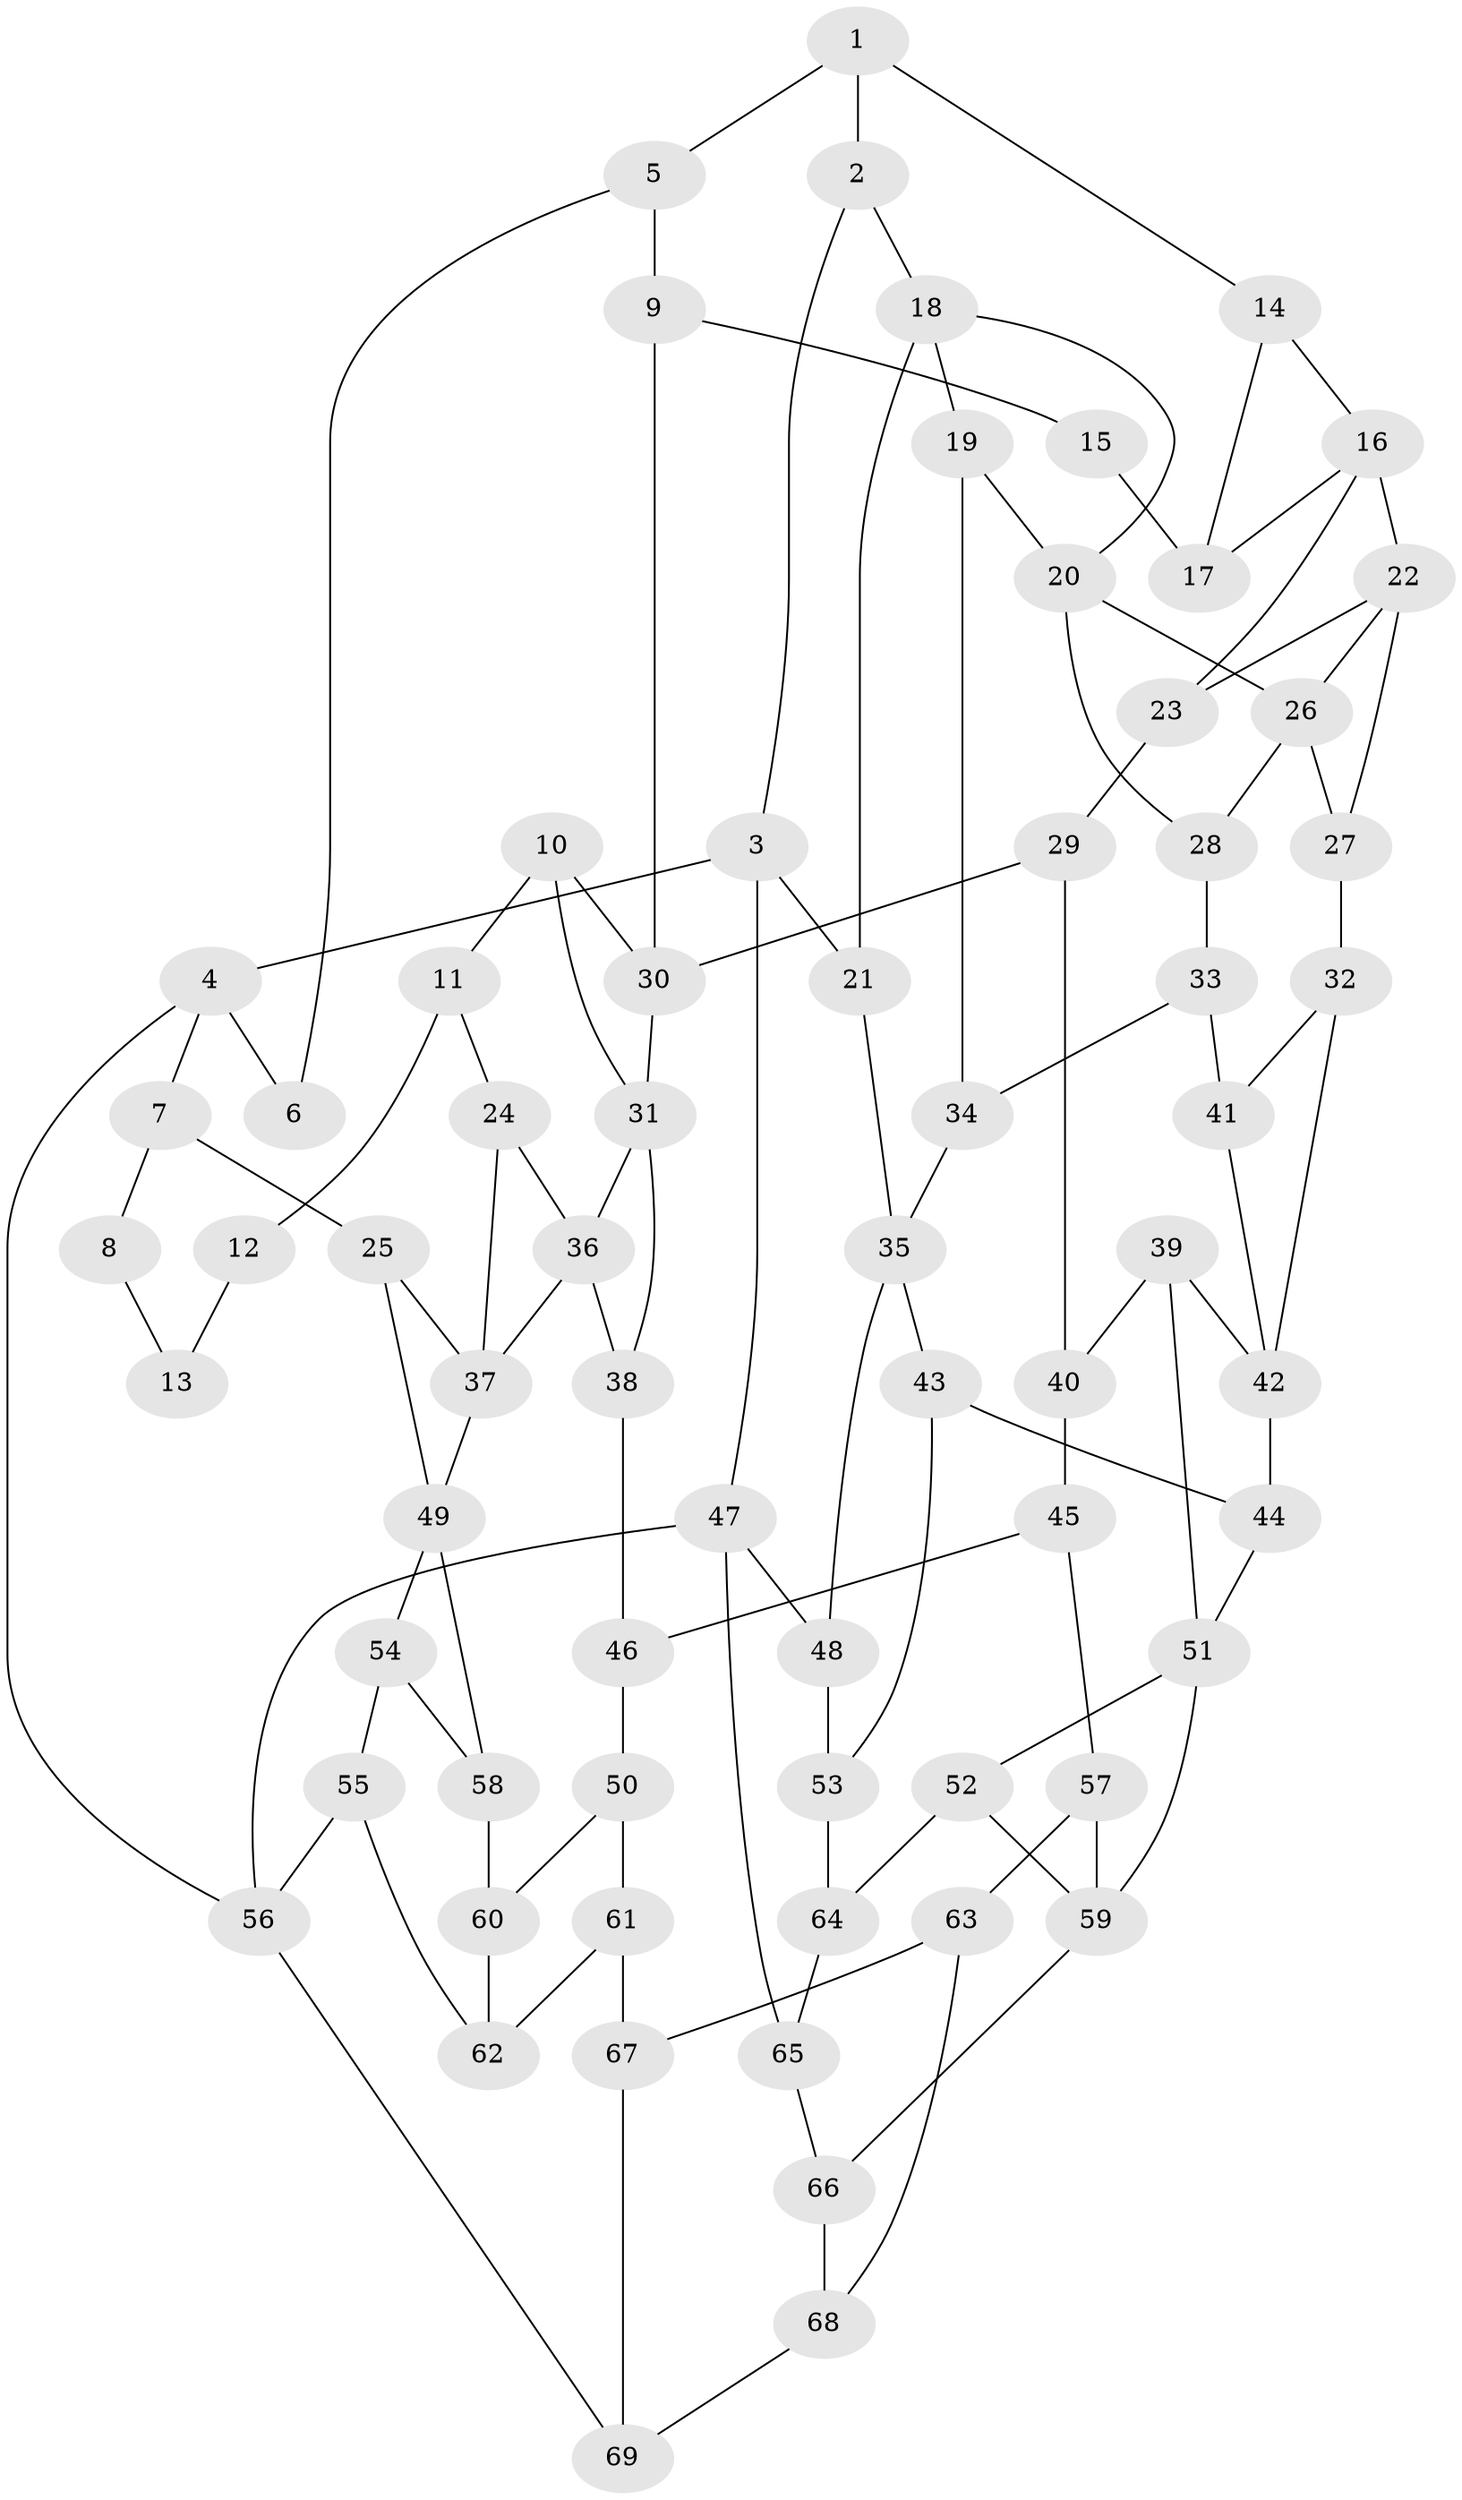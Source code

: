 // original degree distribution, {3: 0.02040816326530612, 4: 0.2653061224489796, 5: 0.46938775510204084, 6: 0.24489795918367346}
// Generated by graph-tools (version 1.1) at 2025/38/03/04/25 23:38:28]
// undirected, 69 vertices, 110 edges
graph export_dot {
  node [color=gray90,style=filled];
  1;
  2;
  3;
  4;
  5;
  6;
  7;
  8;
  9;
  10;
  11;
  12;
  13;
  14;
  15;
  16;
  17;
  18;
  19;
  20;
  21;
  22;
  23;
  24;
  25;
  26;
  27;
  28;
  29;
  30;
  31;
  32;
  33;
  34;
  35;
  36;
  37;
  38;
  39;
  40;
  41;
  42;
  43;
  44;
  45;
  46;
  47;
  48;
  49;
  50;
  51;
  52;
  53;
  54;
  55;
  56;
  57;
  58;
  59;
  60;
  61;
  62;
  63;
  64;
  65;
  66;
  67;
  68;
  69;
  1 -- 2 [weight=1.0];
  1 -- 5 [weight=1.0];
  1 -- 14 [weight=1.0];
  2 -- 3 [weight=1.0];
  2 -- 18 [weight=1.0];
  3 -- 4 [weight=1.0];
  3 -- 21 [weight=1.0];
  3 -- 47 [weight=1.0];
  4 -- 6 [weight=1.0];
  4 -- 7 [weight=1.0];
  4 -- 56 [weight=1.0];
  5 -- 6 [weight=1.0];
  5 -- 9 [weight=1.0];
  7 -- 8 [weight=1.0];
  7 -- 25 [weight=1.0];
  8 -- 13 [weight=2.0];
  9 -- 15 [weight=1.0];
  9 -- 30 [weight=1.0];
  10 -- 11 [weight=1.0];
  10 -- 30 [weight=1.0];
  10 -- 31 [weight=1.0];
  11 -- 12 [weight=1.0];
  11 -- 24 [weight=1.0];
  12 -- 13 [weight=2.0];
  14 -- 16 [weight=1.0];
  14 -- 17 [weight=1.0];
  15 -- 17 [weight=2.0];
  16 -- 17 [weight=1.0];
  16 -- 22 [weight=1.0];
  16 -- 23 [weight=1.0];
  18 -- 19 [weight=1.0];
  18 -- 20 [weight=1.0];
  18 -- 21 [weight=1.0];
  19 -- 20 [weight=1.0];
  19 -- 34 [weight=1.0];
  20 -- 26 [weight=1.0];
  20 -- 28 [weight=1.0];
  21 -- 35 [weight=1.0];
  22 -- 23 [weight=1.0];
  22 -- 26 [weight=1.0];
  22 -- 27 [weight=1.0];
  23 -- 29 [weight=1.0];
  24 -- 36 [weight=1.0];
  24 -- 37 [weight=1.0];
  25 -- 37 [weight=1.0];
  25 -- 49 [weight=1.0];
  26 -- 27 [weight=1.0];
  26 -- 28 [weight=1.0];
  27 -- 32 [weight=1.0];
  28 -- 33 [weight=1.0];
  29 -- 30 [weight=1.0];
  29 -- 40 [weight=1.0];
  30 -- 31 [weight=1.0];
  31 -- 36 [weight=1.0];
  31 -- 38 [weight=1.0];
  32 -- 41 [weight=1.0];
  32 -- 42 [weight=1.0];
  33 -- 34 [weight=1.0];
  33 -- 41 [weight=2.0];
  34 -- 35 [weight=1.0];
  35 -- 43 [weight=1.0];
  35 -- 48 [weight=1.0];
  36 -- 37 [weight=1.0];
  36 -- 38 [weight=1.0];
  37 -- 49 [weight=1.0];
  38 -- 46 [weight=1.0];
  39 -- 40 [weight=1.0];
  39 -- 42 [weight=1.0];
  39 -- 51 [weight=1.0];
  40 -- 45 [weight=1.0];
  41 -- 42 [weight=1.0];
  42 -- 44 [weight=1.0];
  43 -- 44 [weight=1.0];
  43 -- 53 [weight=1.0];
  44 -- 51 [weight=1.0];
  45 -- 46 [weight=1.0];
  45 -- 57 [weight=1.0];
  46 -- 50 [weight=1.0];
  47 -- 48 [weight=1.0];
  47 -- 56 [weight=1.0];
  47 -- 65 [weight=1.0];
  48 -- 53 [weight=1.0];
  49 -- 54 [weight=1.0];
  49 -- 58 [weight=1.0];
  50 -- 60 [weight=1.0];
  50 -- 61 [weight=1.0];
  51 -- 52 [weight=1.0];
  51 -- 59 [weight=1.0];
  52 -- 59 [weight=1.0];
  52 -- 64 [weight=1.0];
  53 -- 64 [weight=2.0];
  54 -- 55 [weight=1.0];
  54 -- 58 [weight=1.0];
  55 -- 56 [weight=1.0];
  55 -- 62 [weight=1.0];
  56 -- 69 [weight=1.0];
  57 -- 59 [weight=1.0];
  57 -- 63 [weight=1.0];
  58 -- 60 [weight=2.0];
  59 -- 66 [weight=1.0];
  60 -- 62 [weight=1.0];
  61 -- 62 [weight=1.0];
  61 -- 67 [weight=2.0];
  63 -- 67 [weight=1.0];
  63 -- 68 [weight=1.0];
  64 -- 65 [weight=1.0];
  65 -- 66 [weight=1.0];
  66 -- 68 [weight=2.0];
  67 -- 69 [weight=1.0];
  68 -- 69 [weight=1.0];
}

